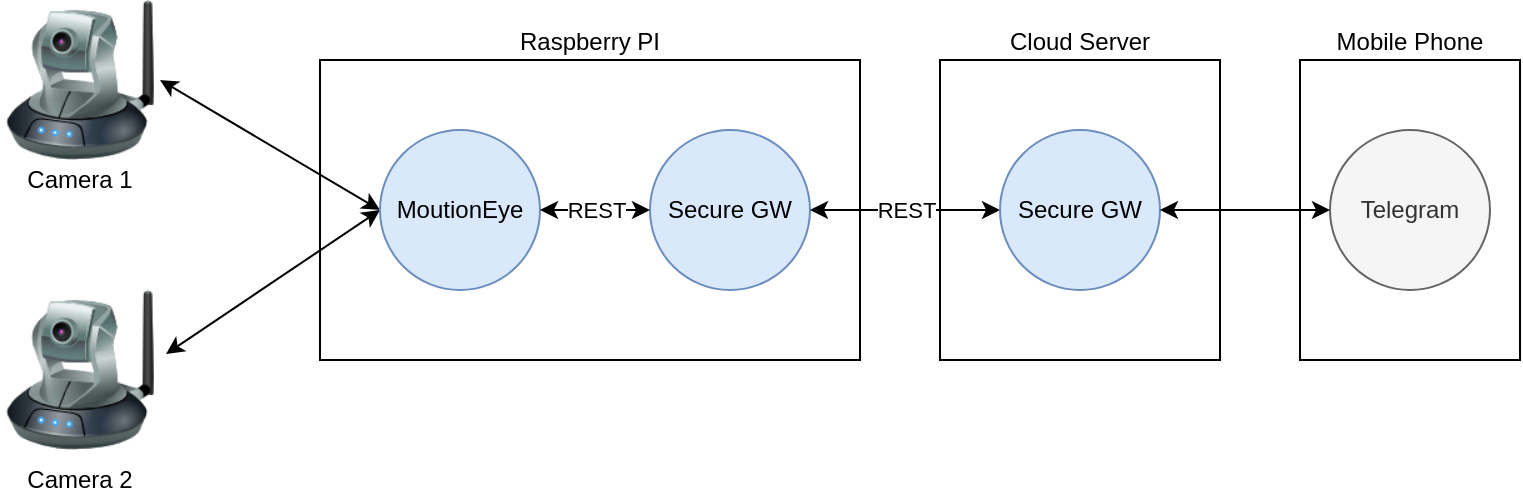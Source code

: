 <mxfile version="13.7.9" type="device"><diagram id="DKQq1V1j6877sJa7LYYE" name="Page-1"><mxGraphModel dx="1422" dy="734" grid="1" gridSize="10" guides="1" tooltips="1" connect="1" arrows="1" fold="1" page="1" pageScale="1" pageWidth="850" pageHeight="1100" math="0" shadow="0"><root><mxCell id="0"/><mxCell id="1" parent="0"/><mxCell id="qaasgl5nTdFTZEsvMXrZ-1" value="" style="image;html=1;image=img/lib/clip_art/networking/Ip_Camera_128x128.png" vertex="1" parent="1"><mxGeometry x="40" y="70" width="80" height="80" as="geometry"/></mxCell><mxCell id="qaasgl5nTdFTZEsvMXrZ-2" value="" style="image;html=1;image=img/lib/clip_art/networking/Ip_Camera_128x128.png" vertex="1" parent="1"><mxGeometry x="40" y="215" width="80" height="80" as="geometry"/></mxCell><mxCell id="qaasgl5nTdFTZEsvMXrZ-4" value="&lt;div&gt;Raspberry PI&lt;/div&gt;" style="rounded=0;whiteSpace=wrap;html=1;labelPosition=center;verticalLabelPosition=top;align=center;verticalAlign=bottom;" vertex="1" parent="1"><mxGeometry x="200" y="100" width="270" height="150" as="geometry"/></mxCell><mxCell id="qaasgl5nTdFTZEsvMXrZ-5" value="Secure GW" style="ellipse;whiteSpace=wrap;html=1;aspect=fixed;fillColor=#dae8fc;strokeColor=#6c8ebf;" vertex="1" parent="1"><mxGeometry x="365" y="135" width="80" height="80" as="geometry"/></mxCell><mxCell id="qaasgl5nTdFTZEsvMXrZ-6" value="" style="endArrow=classic;startArrow=classic;html=1;exitX=1;exitY=0.5;exitDx=0;exitDy=0;entryX=0;entryY=0.5;entryDx=0;entryDy=0;" edge="1" parent="1" source="qaasgl5nTdFTZEsvMXrZ-1" target="qaasgl5nTdFTZEsvMXrZ-12"><mxGeometry width="50" height="50" relative="1" as="geometry"><mxPoint x="190" y="460" as="sourcePoint"/><mxPoint x="240" y="410" as="targetPoint"/></mxGeometry></mxCell><mxCell id="qaasgl5nTdFTZEsvMXrZ-7" value="" style="endArrow=classic;startArrow=classic;html=1;exitX=1.038;exitY=0.4;exitDx=0;exitDy=0;exitPerimeter=0;entryX=0;entryY=0.5;entryDx=0;entryDy=0;" edge="1" parent="1" source="qaasgl5nTdFTZEsvMXrZ-2" target="qaasgl5nTdFTZEsvMXrZ-12"><mxGeometry width="50" height="50" relative="1" as="geometry"><mxPoint x="110" y="460" as="sourcePoint"/><mxPoint x="160" y="410" as="targetPoint"/></mxGeometry></mxCell><mxCell id="qaasgl5nTdFTZEsvMXrZ-8" value="Cloud Server" style="rounded=0;whiteSpace=wrap;html=1;labelPosition=center;verticalLabelPosition=top;align=center;verticalAlign=bottom;" vertex="1" parent="1"><mxGeometry x="510" y="100" width="140" height="150" as="geometry"/></mxCell><mxCell id="qaasgl5nTdFTZEsvMXrZ-10" value="&lt;div&gt;Mobile Phone&lt;br&gt;&lt;/div&gt;" style="rounded=0;whiteSpace=wrap;html=1;labelPosition=center;verticalLabelPosition=top;align=center;verticalAlign=bottom;" vertex="1" parent="1"><mxGeometry x="690" y="100" width="110" height="150" as="geometry"/></mxCell><mxCell id="qaasgl5nTdFTZEsvMXrZ-11" value="REST" style="endArrow=classic;startArrow=classic;html=1;entryX=0;entryY=0.5;entryDx=0;entryDy=0;exitX=1;exitY=0.5;exitDx=0;exitDy=0;" edge="1" parent="1" source="qaasgl5nTdFTZEsvMXrZ-5" target="qaasgl5nTdFTZEsvMXrZ-14"><mxGeometry width="50" height="50" relative="1" as="geometry"><mxPoint x="200" y="530" as="sourcePoint"/><mxPoint x="250" y="480" as="targetPoint"/></mxGeometry></mxCell><mxCell id="qaasgl5nTdFTZEsvMXrZ-12" value="MoutionEye" style="ellipse;whiteSpace=wrap;html=1;aspect=fixed;fillColor=#dae8fc;strokeColor=#6c8ebf;" vertex="1" parent="1"><mxGeometry x="230" y="135" width="80" height="80" as="geometry"/></mxCell><mxCell id="qaasgl5nTdFTZEsvMXrZ-13" value="REST" style="endArrow=classic;startArrow=classic;html=1;exitX=1;exitY=0.5;exitDx=0;exitDy=0;entryX=0;entryY=0.5;entryDx=0;entryDy=0;" edge="1" parent="1" source="qaasgl5nTdFTZEsvMXrZ-12" target="qaasgl5nTdFTZEsvMXrZ-5"><mxGeometry width="50" height="50" relative="1" as="geometry"><mxPoint x="240" y="460" as="sourcePoint"/><mxPoint x="290" y="410" as="targetPoint"/></mxGeometry></mxCell><mxCell id="qaasgl5nTdFTZEsvMXrZ-14" value="Secure GW" style="ellipse;whiteSpace=wrap;html=1;aspect=fixed;fillColor=#dae8fc;strokeColor=#6c8ebf;" vertex="1" parent="1"><mxGeometry x="540" y="135" width="80" height="80" as="geometry"/></mxCell><mxCell id="qaasgl5nTdFTZEsvMXrZ-16" value="Telegram" style="ellipse;whiteSpace=wrap;html=1;aspect=fixed;fillColor=#f5f5f5;strokeColor=#666666;fontColor=#333333;" vertex="1" parent="1"><mxGeometry x="705" y="135" width="80" height="80" as="geometry"/></mxCell><mxCell id="qaasgl5nTdFTZEsvMXrZ-17" value="" style="endArrow=classic;startArrow=classic;html=1;exitX=0;exitY=0.5;exitDx=0;exitDy=0;entryX=1;entryY=0.5;entryDx=0;entryDy=0;" edge="1" parent="1" source="qaasgl5nTdFTZEsvMXrZ-16" target="qaasgl5nTdFTZEsvMXrZ-14"><mxGeometry width="50" height="50" relative="1" as="geometry"><mxPoint x="380" y="500" as="sourcePoint"/><mxPoint x="430" y="450" as="targetPoint"/></mxGeometry></mxCell><mxCell id="qaasgl5nTdFTZEsvMXrZ-18" value="Camera 1" style="text;html=1;strokeColor=none;fillColor=none;align=center;verticalAlign=middle;whiteSpace=wrap;rounded=0;" vertex="1" parent="1"><mxGeometry x="40" y="150" width="80" height="20" as="geometry"/></mxCell><mxCell id="qaasgl5nTdFTZEsvMXrZ-19" value="Camera 2" style="text;html=1;strokeColor=none;fillColor=none;align=center;verticalAlign=middle;whiteSpace=wrap;rounded=0;" vertex="1" parent="1"><mxGeometry x="40" y="300" width="80" height="20" as="geometry"/></mxCell></root></mxGraphModel></diagram></mxfile>